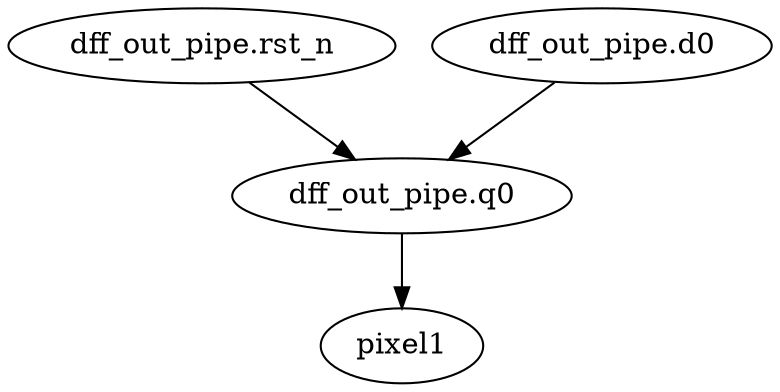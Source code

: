 strict digraph "" {
	"dff_out_pipe.rst_n"	 [complexity=1,
		importance=0.00926311732954,
		rank=0.00926311732954];
	"dff_out_pipe.q0"	 [complexity=0,
		importance=0.00409910660944,
		rank=0.0];
	"dff_out_pipe.rst_n" -> "dff_out_pipe.q0";
	"dff_out_pipe.d0"	 [complexity=2,
		importance=0.00605776474647,
		rank=0.00302888237323];
	"dff_out_pipe.d0" -> "dff_out_pipe.q0";
	pixel1	 [complexity=0,
		importance=0.00199617189484,
		rank=0.0];
	"dff_out_pipe.q0" -> pixel1;
}
